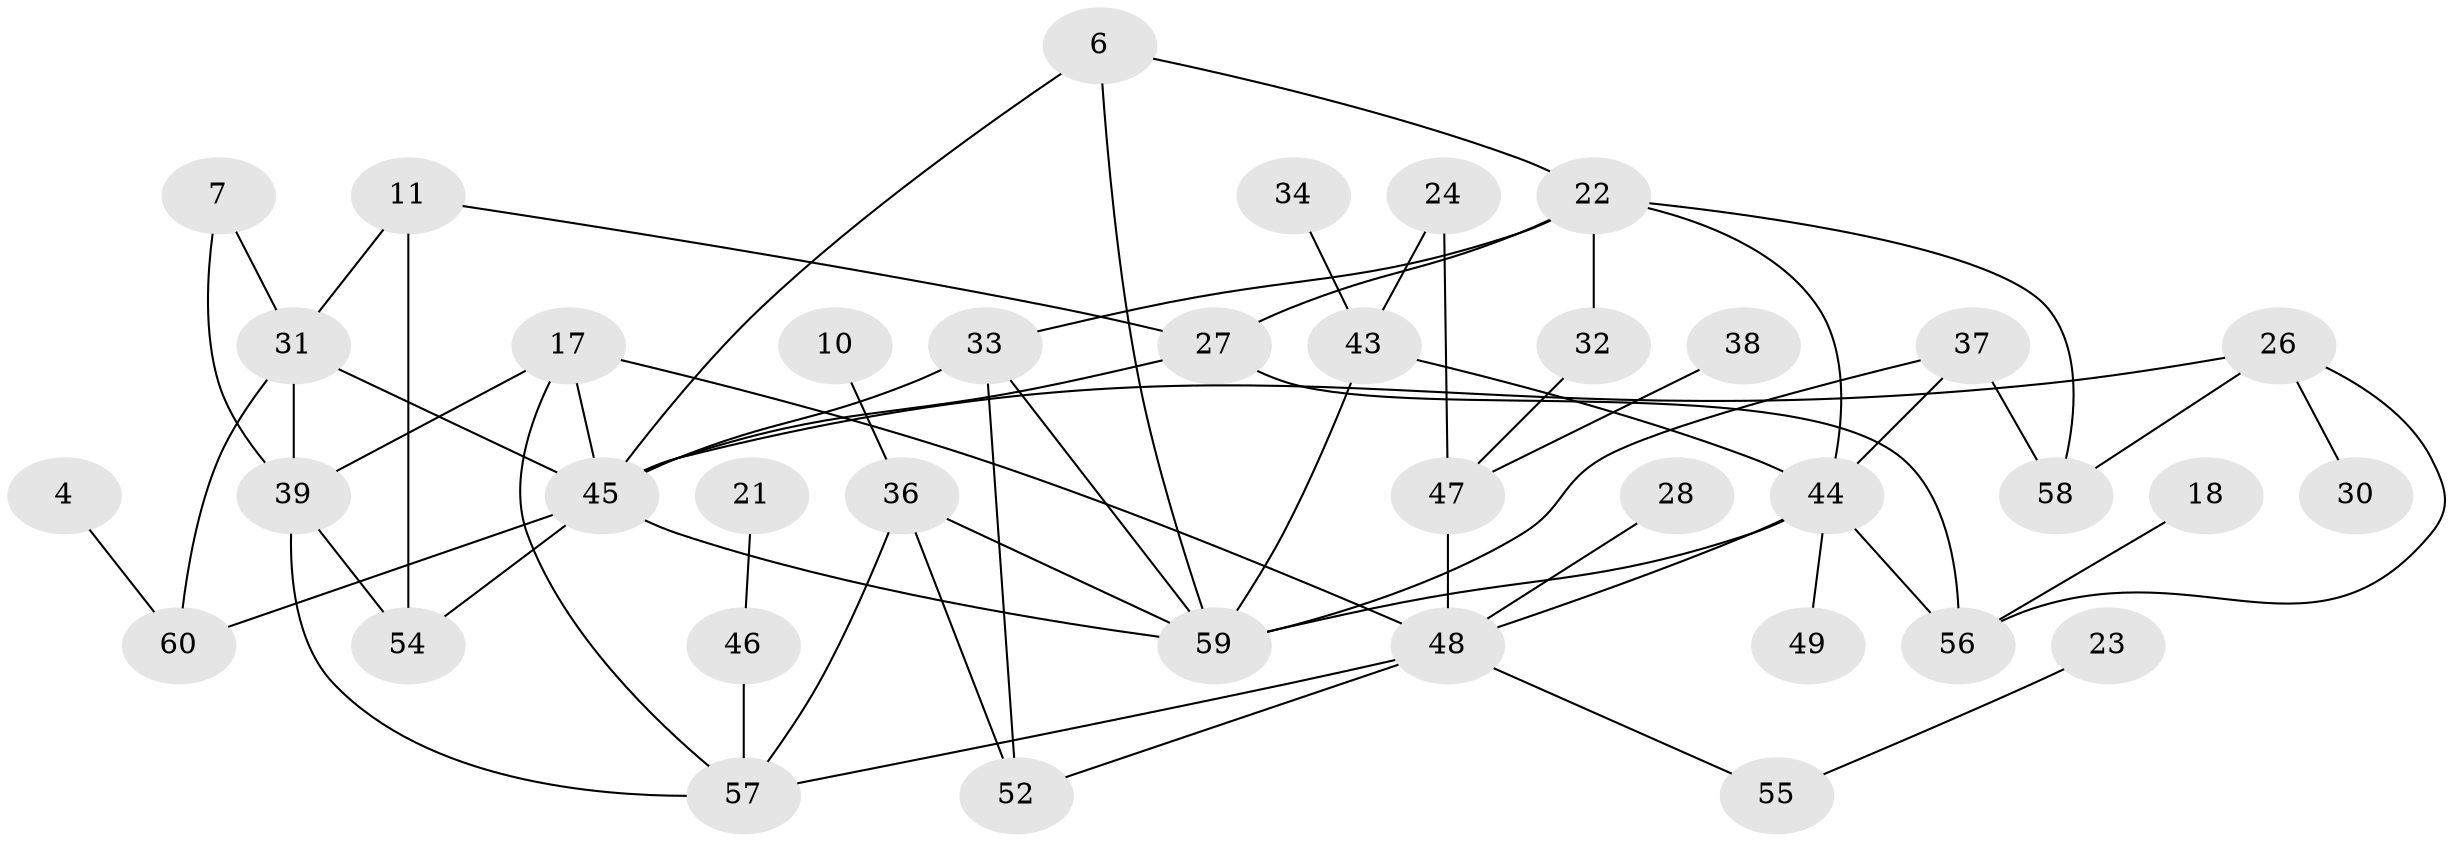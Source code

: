// original degree distribution, {1: 0.2689075630252101, 2: 0.21008403361344538, 3: 0.15966386554621848, 0: 0.15126050420168066, 5: 0.058823529411764705, 4: 0.14285714285714285, 6: 0.008403361344537815}
// Generated by graph-tools (version 1.1) at 2025/00/03/09/25 03:00:41]
// undirected, 38 vertices, 62 edges
graph export_dot {
graph [start="1"]
  node [color=gray90,style=filled];
  4;
  6;
  7;
  10;
  11;
  17;
  18;
  21;
  22;
  23;
  24;
  26;
  27;
  28;
  30;
  31;
  32;
  33;
  34;
  36;
  37;
  38;
  39;
  43;
  44;
  45;
  46;
  47;
  48;
  49;
  52;
  54;
  55;
  56;
  57;
  58;
  59;
  60;
  4 -- 60 [weight=1.0];
  6 -- 22 [weight=1.0];
  6 -- 45 [weight=1.0];
  6 -- 59 [weight=1.0];
  7 -- 31 [weight=1.0];
  7 -- 39 [weight=1.0];
  10 -- 36 [weight=1.0];
  11 -- 27 [weight=1.0];
  11 -- 31 [weight=1.0];
  11 -- 54 [weight=1.0];
  17 -- 39 [weight=1.0];
  17 -- 45 [weight=1.0];
  17 -- 48 [weight=1.0];
  17 -- 57 [weight=1.0];
  18 -- 56 [weight=1.0];
  21 -- 46 [weight=1.0];
  22 -- 27 [weight=1.0];
  22 -- 32 [weight=1.0];
  22 -- 33 [weight=1.0];
  22 -- 44 [weight=1.0];
  22 -- 58 [weight=1.0];
  23 -- 55 [weight=1.0];
  24 -- 43 [weight=1.0];
  24 -- 47 [weight=1.0];
  26 -- 30 [weight=1.0];
  26 -- 45 [weight=1.0];
  26 -- 56 [weight=1.0];
  26 -- 58 [weight=1.0];
  27 -- 45 [weight=1.0];
  27 -- 56 [weight=1.0];
  28 -- 48 [weight=1.0];
  31 -- 39 [weight=1.0];
  31 -- 45 [weight=1.0];
  31 -- 60 [weight=1.0];
  32 -- 47 [weight=1.0];
  33 -- 45 [weight=1.0];
  33 -- 52 [weight=1.0];
  33 -- 59 [weight=2.0];
  34 -- 43 [weight=1.0];
  36 -- 52 [weight=1.0];
  36 -- 57 [weight=1.0];
  36 -- 59 [weight=1.0];
  37 -- 44 [weight=1.0];
  37 -- 58 [weight=2.0];
  37 -- 59 [weight=1.0];
  38 -- 47 [weight=1.0];
  39 -- 54 [weight=1.0];
  39 -- 57 [weight=1.0];
  43 -- 44 [weight=1.0];
  43 -- 59 [weight=1.0];
  44 -- 48 [weight=1.0];
  44 -- 49 [weight=1.0];
  44 -- 56 [weight=1.0];
  44 -- 59 [weight=1.0];
  45 -- 54 [weight=1.0];
  45 -- 59 [weight=1.0];
  45 -- 60 [weight=1.0];
  46 -- 57 [weight=1.0];
  47 -- 48 [weight=1.0];
  48 -- 52 [weight=1.0];
  48 -- 55 [weight=1.0];
  48 -- 57 [weight=1.0];
}
